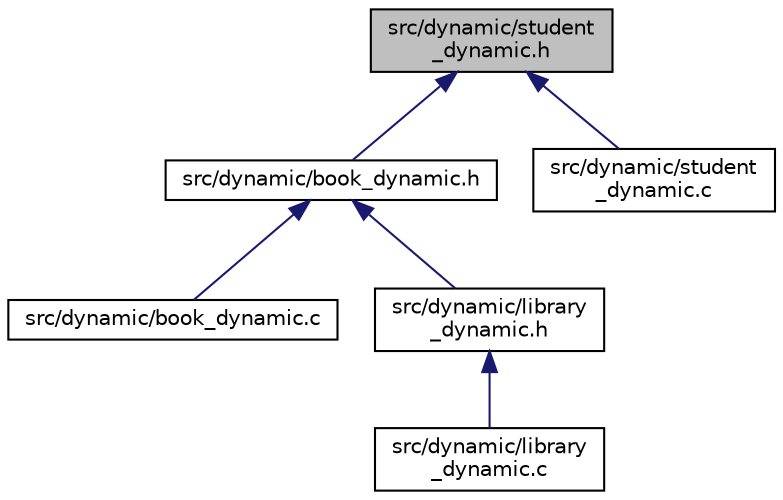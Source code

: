 digraph "src/dynamic/student_dynamic.h"
{
  edge [fontname="Helvetica",fontsize="10",labelfontname="Helvetica",labelfontsize="10"];
  node [fontname="Helvetica",fontsize="10",shape=record];
  Node1 [label="src/dynamic/student\l_dynamic.h",height=0.2,width=0.4,color="black", fillcolor="grey75", style="filled", fontcolor="black"];
  Node1 -> Node2 [dir="back",color="midnightblue",fontsize="10",style="solid",fontname="Helvetica"];
  Node2 [label="src/dynamic/book_dynamic.h",height=0.2,width=0.4,color="black", fillcolor="white", style="filled",URL="$book__dynamic_8h.html",tooltip="Header file for book_dynamic.c. "];
  Node2 -> Node3 [dir="back",color="midnightblue",fontsize="10",style="solid",fontname="Helvetica"];
  Node3 [label="src/dynamic/book_dynamic.c",height=0.2,width=0.4,color="black", fillcolor="white", style="filled",URL="$book__dynamic_8c.html"];
  Node2 -> Node4 [dir="back",color="midnightblue",fontsize="10",style="solid",fontname="Helvetica"];
  Node4 [label="src/dynamic/library\l_dynamic.h",height=0.2,width=0.4,color="black", fillcolor="white", style="filled",URL="$library__dynamic_8h.html",tooltip="Header file for library_dynamic.c. "];
  Node4 -> Node5 [dir="back",color="midnightblue",fontsize="10",style="solid",fontname="Helvetica"];
  Node5 [label="src/dynamic/library\l_dynamic.c",height=0.2,width=0.4,color="black", fillcolor="white", style="filled",URL="$library__dynamic_8c.html",tooltip="Dynamic Abstract Data Type for Library Management. "];
  Node1 -> Node6 [dir="back",color="midnightblue",fontsize="10",style="solid",fontname="Helvetica"];
  Node6 [label="src/dynamic/student\l_dynamic.c",height=0.2,width=0.4,color="black", fillcolor="white", style="filled",URL="$student__dynamic_8c.html",tooltip="Functions related to student and student list. "];
}
